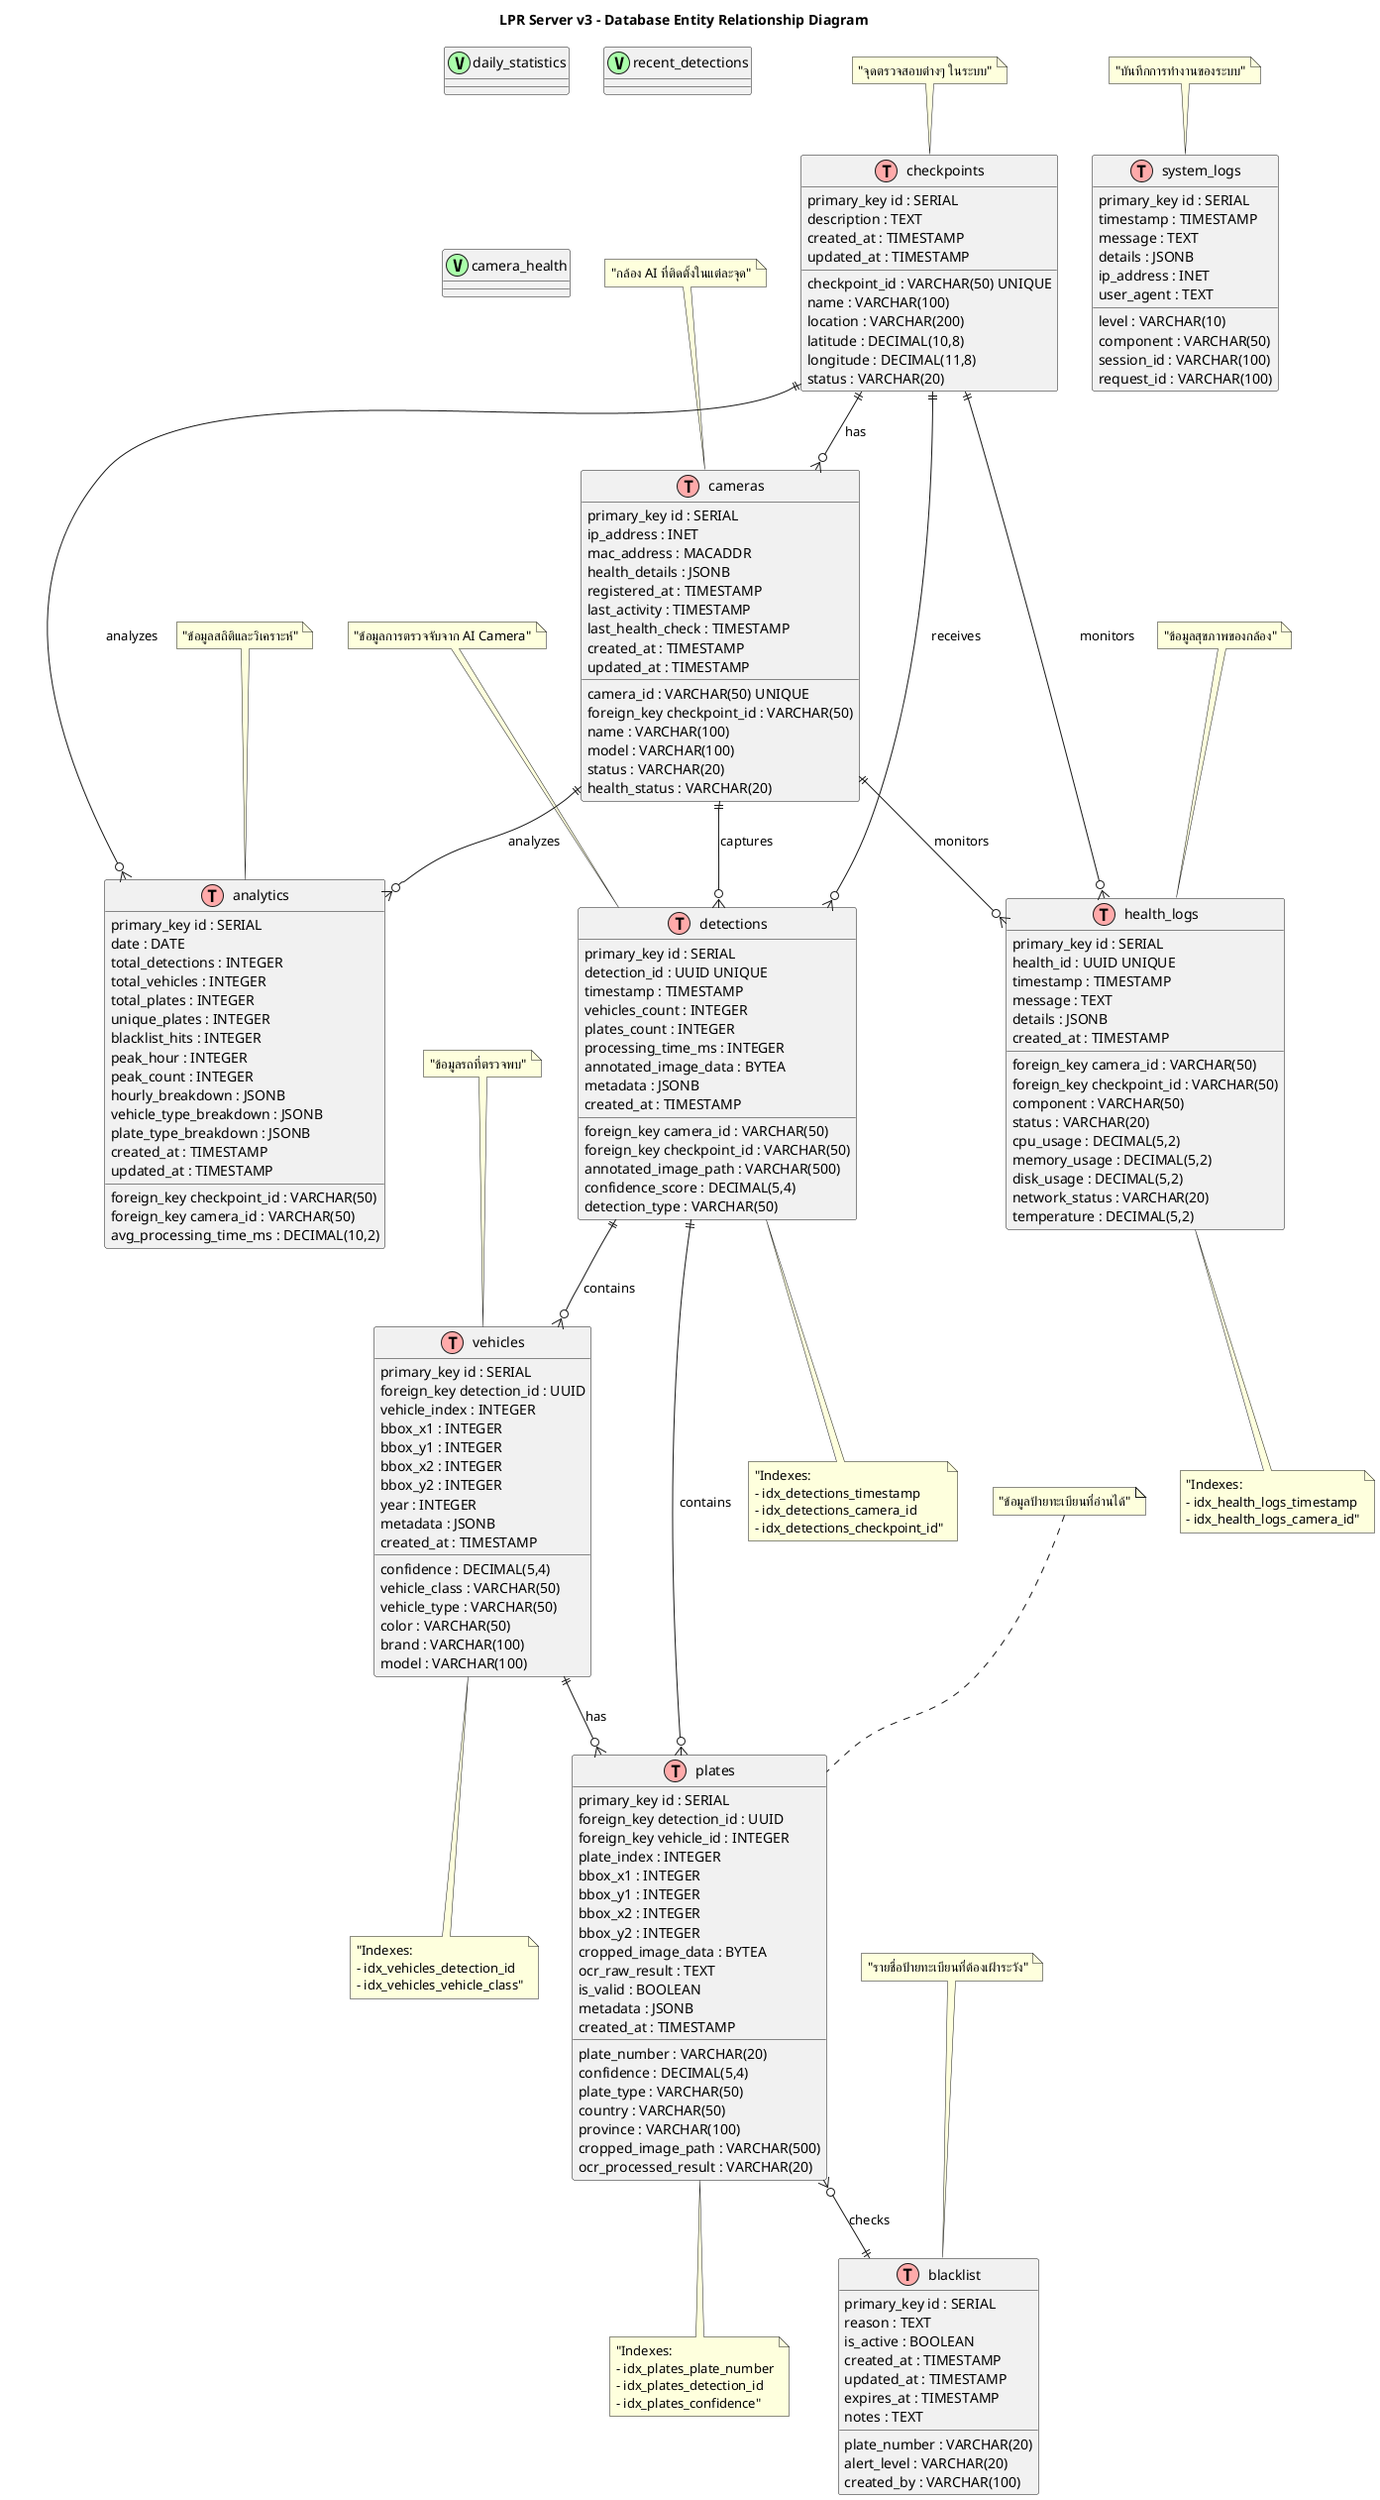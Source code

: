 @startuml LPR_Server_Database_ER_Diagram

!define TABLE(name,desc) class name as "desc" << (T,#FFAAAA) >>
!define PK primary_key
!define FK foreign_key
!define INDEX index

title LPR Server v3 - Database Entity Relationship Diagram

' Checkpoints Entity
TABLE(checkpoints, "checkpoints") {
    PK id : SERIAL
    checkpoint_id : VARCHAR(50) UNIQUE
    name : VARCHAR(100)
    location : VARCHAR(200)
    latitude : DECIMAL(10,8)
    longitude : DECIMAL(11,8)
    description : TEXT
    status : VARCHAR(20)
    created_at : TIMESTAMP
    updated_at : TIMESTAMP
}

' Cameras Entity
TABLE(cameras, "cameras") {
    PK id : SERIAL
    camera_id : VARCHAR(50) UNIQUE
    FK checkpoint_id : VARCHAR(50)
    name : VARCHAR(100)
    model : VARCHAR(100)
    ip_address : INET
    mac_address : MACADDR
    status : VARCHAR(20)
    health_status : VARCHAR(20)
    health_details : JSONB
    registered_at : TIMESTAMP
    last_activity : TIMESTAMP
    last_health_check : TIMESTAMP
    created_at : TIMESTAMP
    updated_at : TIMESTAMP
}

' Detections Entity
TABLE(detections, "detections") {
    PK id : SERIAL
    detection_id : UUID UNIQUE
    FK camera_id : VARCHAR(50)
    FK checkpoint_id : VARCHAR(50)
    timestamp : TIMESTAMP
    vehicles_count : INTEGER
    plates_count : INTEGER
    processing_time_ms : INTEGER
    annotated_image_path : VARCHAR(500)
    annotated_image_data : BYTEA
    confidence_score : DECIMAL(5,4)
    detection_type : VARCHAR(50)
    metadata : JSONB
    created_at : TIMESTAMP
}

' Vehicles Entity
TABLE(vehicles, "vehicles") {
    PK id : SERIAL
    FK detection_id : UUID
    vehicle_index : INTEGER
    bbox_x1 : INTEGER
    bbox_y1 : INTEGER
    bbox_x2 : INTEGER
    bbox_y2 : INTEGER
    confidence : DECIMAL(5,4)
    vehicle_class : VARCHAR(50)
    vehicle_type : VARCHAR(50)
    color : VARCHAR(50)
    brand : VARCHAR(100)
    model : VARCHAR(100)
    year : INTEGER
    metadata : JSONB
    created_at : TIMESTAMP
}

' Plates Entity
TABLE(plates, "plates") {
    PK id : SERIAL
    FK detection_id : UUID
    FK vehicle_id : INTEGER
    plate_index : INTEGER
    plate_number : VARCHAR(20)
    bbox_x1 : INTEGER
    bbox_y1 : INTEGER
    bbox_x2 : INTEGER
    bbox_y2 : INTEGER
    confidence : DECIMAL(5,4)
    plate_type : VARCHAR(50)
    country : VARCHAR(50)
    province : VARCHAR(100)
    cropped_image_path : VARCHAR(500)
    cropped_image_data : BYTEA
    ocr_raw_result : TEXT
    ocr_processed_result : VARCHAR(20)
    is_valid : BOOLEAN
    metadata : JSONB
    created_at : TIMESTAMP
}

' Health Logs Entity
TABLE(health_logs, "health_logs") {
    PK id : SERIAL
    health_id : UUID UNIQUE
    FK camera_id : VARCHAR(50)
    FK checkpoint_id : VARCHAR(50)
    timestamp : TIMESTAMP
    component : VARCHAR(50)
    status : VARCHAR(20)
    message : TEXT
    cpu_usage : DECIMAL(5,2)
    memory_usage : DECIMAL(5,2)
    disk_usage : DECIMAL(5,2)
    network_status : VARCHAR(20)
    temperature : DECIMAL(5,2)
    details : JSONB
    created_at : TIMESTAMP
}

' Blacklist Entity
TABLE(blacklist, "blacklist") {
    PK id : SERIAL
    plate_number : VARCHAR(20)
    reason : TEXT
    alert_level : VARCHAR(20)
    is_active : BOOLEAN
    created_by : VARCHAR(100)
    created_at : TIMESTAMP
    updated_at : TIMESTAMP
    expires_at : TIMESTAMP
    notes : TEXT
}

' Analytics Entity
TABLE(analytics, "analytics") {
    PK id : SERIAL
    date : DATE
    FK checkpoint_id : VARCHAR(50)
    FK camera_id : VARCHAR(50)
    total_detections : INTEGER
    total_vehicles : INTEGER
    total_plates : INTEGER
    unique_plates : INTEGER
    blacklist_hits : INTEGER
    avg_processing_time_ms : DECIMAL(10,2)
    peak_hour : INTEGER
    peak_count : INTEGER
    hourly_breakdown : JSONB
    vehicle_type_breakdown : JSONB
    plate_type_breakdown : JSONB
    created_at : TIMESTAMP
    updated_at : TIMESTAMP
}

' System Logs Entity
TABLE(system_logs, "system_logs") {
    PK id : SERIAL
    timestamp : TIMESTAMP
    level : VARCHAR(10)
    component : VARCHAR(50)
    message : TEXT
    details : JSONB
    ip_address : INET
    user_agent : TEXT
    session_id : VARCHAR(100)
    request_id : VARCHAR(100)
}

' Views
class "daily_statistics" as daily_stats << (V,#AAFFAA) >>
class "recent_detections" as recent_det << (V,#AAFFAA) >>
class "camera_health" as camera_health << (V,#AAFFAA) >>

' Relationships
checkpoints ||--o{ cameras : "has"
checkpoints ||--o{ detections : "receives"
cameras ||--o{ detections : "captures"
cameras ||--o{ health_logs : "monitors"
checkpoints ||--o{ health_logs : "monitors"
detections ||--o{ vehicles : "contains"
detections ||--o{ plates : "contains"
vehicles ||--o{ plates : "has"
checkpoints ||--o{ analytics : "analyzes"
cameras ||--o{ analytics : "analyzes"
plates }o--|| blacklist : "checks"

' Notes
note top of checkpoints : "จุดตรวจสอบต่างๆ ในระบบ"
note top of cameras : "กล้อง AI ที่ติดตั้งในแต่ละจุด"
note top of detections : "ข้อมูลการตรวจจับจาก AI Camera"
note top of vehicles : "ข้อมูลรถที่ตรวจพบ"
note top of plates : "ข้อมูลป้ายทะเบียนที่อ่านได้"
note top of health_logs : "ข้อมูลสุขภาพของกล้อง"
note top of blacklist : "รายชื่อป้ายทะเบียนที่ต้องเฝ้าระวัง"
note top of analytics : "ข้อมูลสถิติและวิเคราะห์"
note top of system_logs : "บันทึกการทำงานของระบบ"

' Indexes
note bottom of detections : "Indexes:\n- idx_detections_timestamp\n- idx_detections_camera_id\n- idx_detections_checkpoint_id"
note bottom of plates : "Indexes:\n- idx_plates_plate_number\n- idx_plates_detection_id\n- idx_plates_confidence"
note bottom of vehicles : "Indexes:\n- idx_vehicles_detection_id\n- idx_vehicles_vehicle_class"
note bottom of health_logs : "Indexes:\n- idx_health_logs_timestamp\n- idx_health_logs_camera_id"

@enduml


